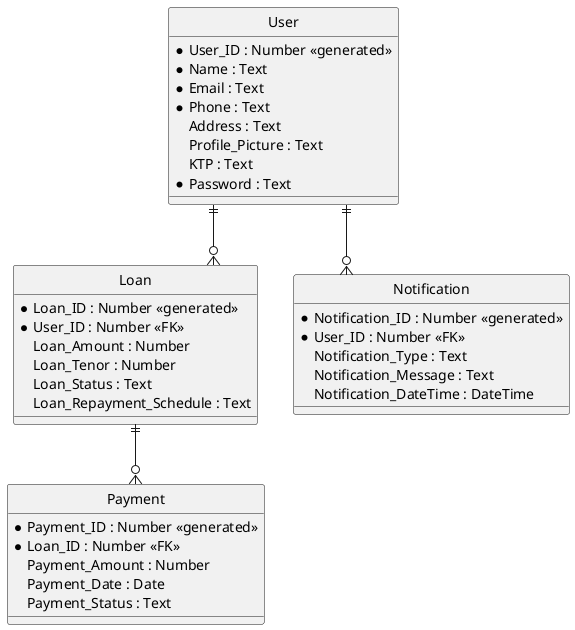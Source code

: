 @startuml
' hide the spot
hide circle

' avoid problems with angled crows feet
skinparam linetype ortho

entity User {

*User_ID : Number <<generated>>
*Name : Text
*Email : Text
*Phone : Text
Address : Text
Profile_Picture : Text
KTP : Text
*Password : Text
}

entity Loan {

*Loan_ID : Number <<generated>>
*User_ID : Number <<FK>>
Loan_Amount : Number
Loan_Tenor : Number
Loan_Status : Text
Loan_Repayment_Schedule : Text
}

entity Payment {

*Payment_ID : Number <<generated>>
*Loan_ID : Number <<FK>>
Payment_Amount : Number
Payment_Date : Date
Payment_Status : Text
}

entity Notification {

*Notification_ID : Number <<generated>>
*User_ID : Number <<FK>>
Notification_Type : Text
Notification_Message : Text
Notification_DateTime : DateTime
}

User ||--o{ Loan
Loan ||--o{ Payment
User ||--o{ Notification

@enduml